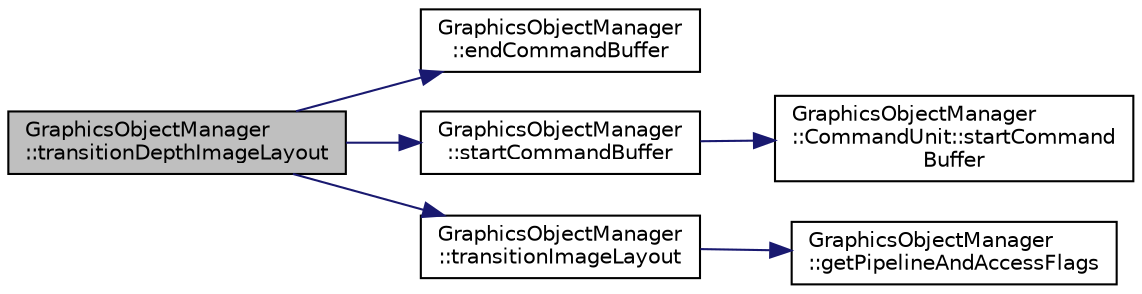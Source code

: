 digraph "GraphicsObjectManager::transitionDepthImageLayout"
{
 // LATEX_PDF_SIZE
  edge [fontname="Helvetica",fontsize="10",labelfontname="Helvetica",labelfontsize="10"];
  node [fontname="Helvetica",fontsize="10",shape=record];
  rankdir="LR";
  Node1 [label="GraphicsObjectManager\l::transitionDepthImageLayout",height=0.2,width=0.4,color="black", fillcolor="grey75", style="filled", fontcolor="black",tooltip="Transitions the given image to the given layout using graphics queue."];
  Node1 -> Node2 [color="midnightblue",fontsize="10",style="solid",fontname="Helvetica"];
  Node2 [label="GraphicsObjectManager\l::endCommandBuffer",height=0.2,width=0.4,color="black", fillcolor="white", style="filled",URL="$classGraphicsObjectManager.html#a8db31ba380265e1794f57cc65962f58b",tooltip="Submits the given command buffer to be executed on the gpu."];
  Node1 -> Node3 [color="midnightblue",fontsize="10",style="solid",fontname="Helvetica"];
  Node3 [label="GraphicsObjectManager\l::startCommandBuffer",height=0.2,width=0.4,color="black", fillcolor="white", style="filled",URL="$classGraphicsObjectManager.html#a6245170a0f8269dc6bea1edcda0ac60c",tooltip="Allocates and begins a command buffer."];
  Node3 -> Node4 [color="midnightblue",fontsize="10",style="solid",fontname="Helvetica"];
  Node4 [label="GraphicsObjectManager\l::CommandUnit::startCommand\lBuffer",height=0.2,width=0.4,color="black", fillcolor="white", style="filled",URL="$structGraphicsObjectManager_1_1CommandUnit.html#a062348d8349e31388763a6a7e6ed5148",tooltip=" "];
  Node1 -> Node5 [color="midnightblue",fontsize="10",style="solid",fontname="Helvetica"];
  Node5 [label="GraphicsObjectManager\l::transitionImageLayout",height=0.2,width=0.4,color="black", fillcolor="white", style="filled",URL="$classGraphicsObjectManager.html#ae498965da68ae9ead548d9c32aab4368",tooltip="Records image layout transition barrier to the given command buffer."];
  Node5 -> Node6 [color="midnightblue",fontsize="10",style="solid",fontname="Helvetica"];
  Node6 [label="GraphicsObjectManager\l::getPipelineAndAccessFlags",height=0.2,width=0.4,color="black", fillcolor="white", style="filled",URL="$classGraphicsObjectManager.html#a120007297e679f8ef7555f8acd312dd6",tooltip="Fills access masks and pipeline stages when given source and destination layouts for an image."];
}
